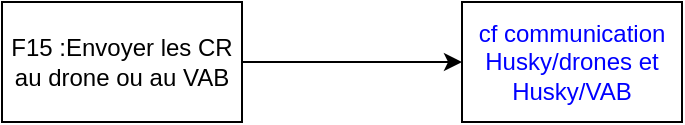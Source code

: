 <mxfile version="16.2.2" type="github" pages="2">
  <diagram id="E948EfgCOJVRb2plcjeF" name="Page-1">
    <mxGraphModel dx="868" dy="390" grid="1" gridSize="10" guides="1" tooltips="1" connect="1" arrows="1" fold="1" page="1" pageScale="1" pageWidth="827" pageHeight="1169" math="0" shadow="0">
      <root>
        <mxCell id="0" />
        <mxCell id="1" parent="0" />
        <mxCell id="jdlnI0Il5XYoSt5V_vpM-80" style="edgeStyle=orthogonalEdgeStyle;rounded=0;orthogonalLoop=1;jettySize=auto;html=1;exitX=1;exitY=0.5;exitDx=0;exitDy=0;entryX=0;entryY=0.5;entryDx=0;entryDy=0;fontColor=#000000;" parent="1" source="jdlnI0Il5XYoSt5V_vpM-4" target="jdlnI0Il5XYoSt5V_vpM-79" edge="1">
          <mxGeometry relative="1" as="geometry" />
        </mxCell>
        <mxCell id="jdlnI0Il5XYoSt5V_vpM-4" value="F15 :Envoyer les CR au drone ou au VAB" style="rounded=0;whiteSpace=wrap;html=1;" parent="1" vertex="1">
          <mxGeometry x="90" y="1120" width="120" height="60" as="geometry" />
        </mxCell>
        <mxCell id="jdlnI0Il5XYoSt5V_vpM-79" value="&lt;font color=&quot;#0000ff&quot;&gt;cf communication Husky/drones et Husky/VAB&lt;/font&gt;" style="rounded=0;whiteSpace=wrap;html=1;labelBackgroundColor=none;fontColor=#000000;strokeColor=#000000;fillColor=default;" parent="1" vertex="1">
          <mxGeometry x="320" y="1120" width="110" height="60" as="geometry" />
        </mxCell>
      </root>
    </mxGraphModel>
  </diagram>
  <diagram id="lp-3FWoehNaO1ZD1mjEL" name="Page-1">
    <mxGraphModel>
      <root>
        <mxCell id="0" />
        <mxCell id="1" parent="0" />
      </root>
    </mxGraphModel>
  </diagram>
</mxfile>
